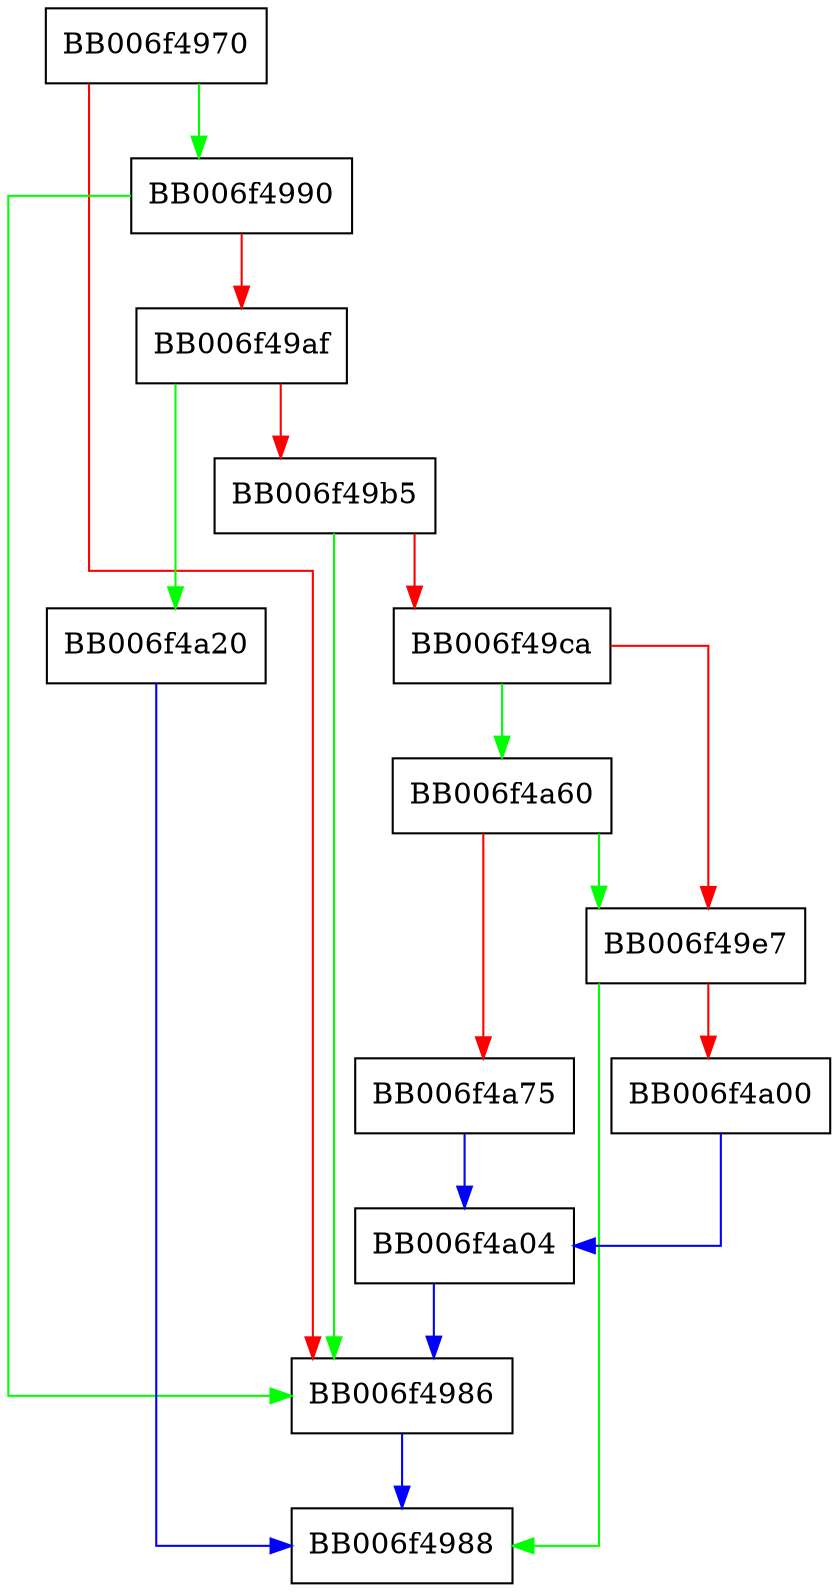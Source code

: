 digraph rsa_sha3_256_sign_init {
  node [shape="box"];
  graph [splines=ortho];
  BB006f4970 -> BB006f4990 [color="green"];
  BB006f4970 -> BB006f4986 [color="red"];
  BB006f4986 -> BB006f4988 [color="blue"];
  BB006f4990 -> BB006f4986 [color="green"];
  BB006f4990 -> BB006f49af [color="red"];
  BB006f49af -> BB006f4a20 [color="green"];
  BB006f49af -> BB006f49b5 [color="red"];
  BB006f49b5 -> BB006f4986 [color="green"];
  BB006f49b5 -> BB006f49ca [color="red"];
  BB006f49ca -> BB006f4a60 [color="green"];
  BB006f49ca -> BB006f49e7 [color="red"];
  BB006f49e7 -> BB006f4988 [color="green"];
  BB006f49e7 -> BB006f4a00 [color="red"];
  BB006f4a00 -> BB006f4a04 [color="blue"];
  BB006f4a04 -> BB006f4986 [color="blue"];
  BB006f4a20 -> BB006f4988 [color="blue"];
  BB006f4a60 -> BB006f49e7 [color="green"];
  BB006f4a60 -> BB006f4a75 [color="red"];
  BB006f4a75 -> BB006f4a04 [color="blue"];
}